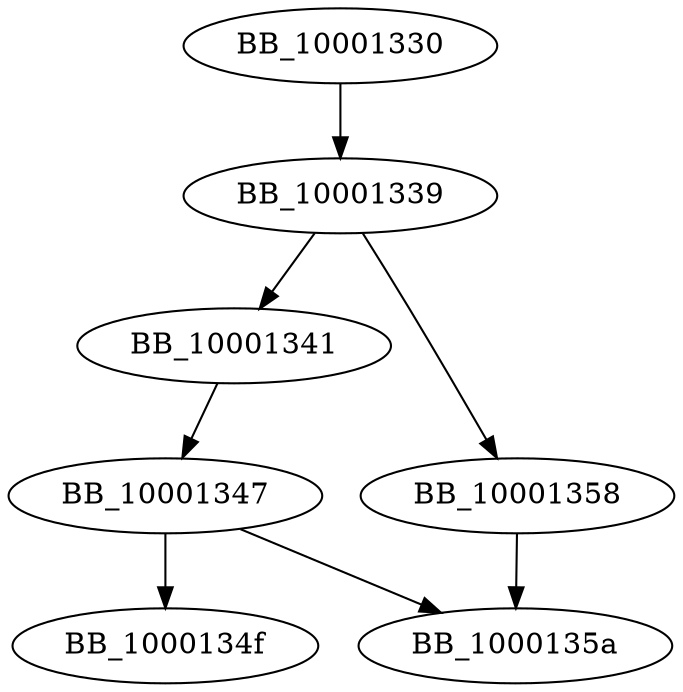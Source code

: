 DiGraph sub_10001330{
BB_10001330->BB_10001339
BB_10001339->BB_10001341
BB_10001339->BB_10001358
BB_10001341->BB_10001347
BB_10001347->BB_1000134f
BB_10001347->BB_1000135a
BB_10001358->BB_1000135a
}
